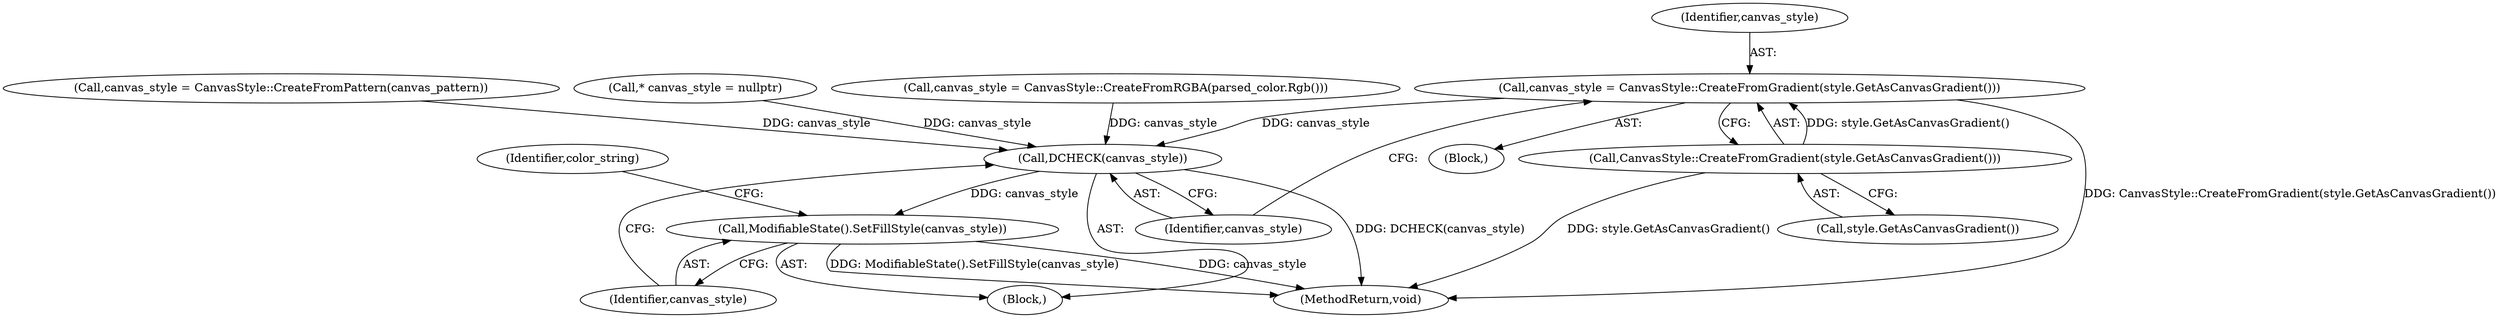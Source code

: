 digraph "0_Chrome_6ed26f014f76f10e76e80636027a2db9dcbe1664_3@pointer" {
"1000148" [label="(Call,canvas_style = CanvasStyle::CreateFromGradient(style.GetAsCanvasGradient()))"];
"1000150" [label="(Call,CanvasStyle::CreateFromGradient(style.GetAsCanvasGradient()))"];
"1000176" [label="(Call,DCHECK(canvas_style))"];
"1000178" [label="(Call,ModifiableState().SetFillStyle(canvas_style))"];
"1000151" [label="(Call,style.GetAsCanvasGradient())"];
"1000150" [label="(Call,CanvasStyle::CreateFromGradient(style.GetAsCanvasGradient()))"];
"1000102" [label="(Block,)"];
"1000172" [label="(Call,canvas_style = CanvasStyle::CreateFromPattern(canvas_pattern))"];
"1000109" [label="(Call,* canvas_style = nullptr)"];
"1000148" [label="(Call,canvas_style = CanvasStyle::CreateFromGradient(style.GetAsCanvasGradient()))"];
"1000176" [label="(Call,DCHECK(canvas_style))"];
"1000181" [label="(Identifier,color_string)"];
"1000178" [label="(Call,ModifiableState().SetFillStyle(canvas_style))"];
"1000140" [label="(Call,canvas_style = CanvasStyle::CreateFromRGBA(parsed_color.Rgb()))"];
"1000179" [label="(Identifier,canvas_style)"];
"1000147" [label="(Block,)"];
"1000177" [label="(Identifier,canvas_style)"];
"1000183" [label="(MethodReturn,void)"];
"1000149" [label="(Identifier,canvas_style)"];
"1000148" -> "1000147"  [label="AST: "];
"1000148" -> "1000150"  [label="CFG: "];
"1000149" -> "1000148"  [label="AST: "];
"1000150" -> "1000148"  [label="AST: "];
"1000177" -> "1000148"  [label="CFG: "];
"1000148" -> "1000183"  [label="DDG: CanvasStyle::CreateFromGradient(style.GetAsCanvasGradient())"];
"1000150" -> "1000148"  [label="DDG: style.GetAsCanvasGradient()"];
"1000148" -> "1000176"  [label="DDG: canvas_style"];
"1000150" -> "1000151"  [label="CFG: "];
"1000151" -> "1000150"  [label="AST: "];
"1000150" -> "1000183"  [label="DDG: style.GetAsCanvasGradient()"];
"1000176" -> "1000102"  [label="AST: "];
"1000176" -> "1000177"  [label="CFG: "];
"1000177" -> "1000176"  [label="AST: "];
"1000179" -> "1000176"  [label="CFG: "];
"1000176" -> "1000183"  [label="DDG: DCHECK(canvas_style)"];
"1000140" -> "1000176"  [label="DDG: canvas_style"];
"1000109" -> "1000176"  [label="DDG: canvas_style"];
"1000172" -> "1000176"  [label="DDG: canvas_style"];
"1000176" -> "1000178"  [label="DDG: canvas_style"];
"1000178" -> "1000102"  [label="AST: "];
"1000178" -> "1000179"  [label="CFG: "];
"1000179" -> "1000178"  [label="AST: "];
"1000181" -> "1000178"  [label="CFG: "];
"1000178" -> "1000183"  [label="DDG: ModifiableState().SetFillStyle(canvas_style)"];
"1000178" -> "1000183"  [label="DDG: canvas_style"];
}
